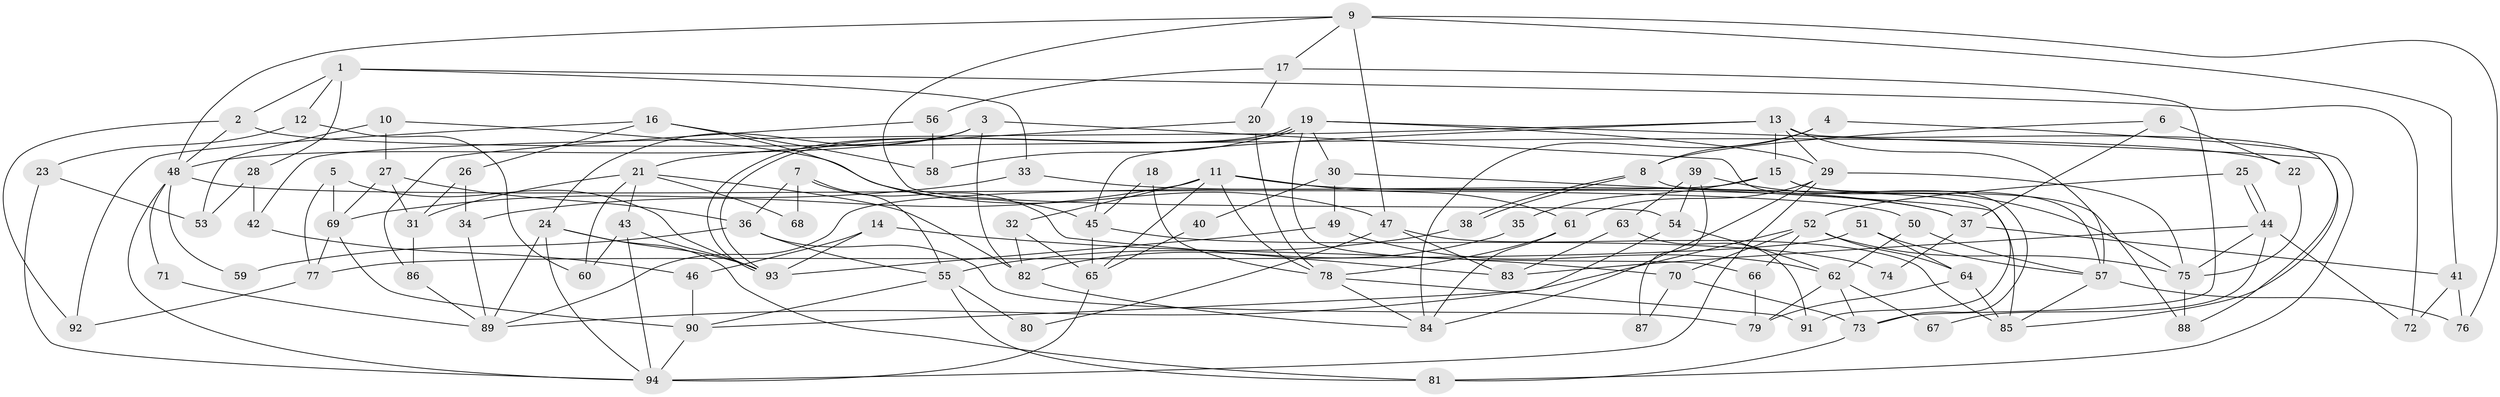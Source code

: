 // Generated by graph-tools (version 1.1) at 2025/50/03/09/25 03:50:02]
// undirected, 94 vertices, 188 edges
graph export_dot {
graph [start="1"]
  node [color=gray90,style=filled];
  1;
  2;
  3;
  4;
  5;
  6;
  7;
  8;
  9;
  10;
  11;
  12;
  13;
  14;
  15;
  16;
  17;
  18;
  19;
  20;
  21;
  22;
  23;
  24;
  25;
  26;
  27;
  28;
  29;
  30;
  31;
  32;
  33;
  34;
  35;
  36;
  37;
  38;
  39;
  40;
  41;
  42;
  43;
  44;
  45;
  46;
  47;
  48;
  49;
  50;
  51;
  52;
  53;
  54;
  55;
  56;
  57;
  58;
  59;
  60;
  61;
  62;
  63;
  64;
  65;
  66;
  67;
  68;
  69;
  70;
  71;
  72;
  73;
  74;
  75;
  76;
  77;
  78;
  79;
  80;
  81;
  82;
  83;
  84;
  85;
  86;
  87;
  88;
  89;
  90;
  91;
  92;
  93;
  94;
  1 -- 72;
  1 -- 33;
  1 -- 2;
  1 -- 12;
  1 -- 28;
  2 -- 48;
  2 -- 22;
  2 -- 92;
  3 -- 24;
  3 -- 48;
  3 -- 73;
  3 -- 82;
  4 -- 84;
  4 -- 81;
  4 -- 8;
  5 -- 93;
  5 -- 69;
  5 -- 77;
  6 -- 22;
  6 -- 8;
  6 -- 37;
  7 -- 55;
  7 -- 83;
  7 -- 36;
  7 -- 68;
  8 -- 38;
  8 -- 38;
  8 -- 91;
  9 -- 41;
  9 -- 54;
  9 -- 17;
  9 -- 47;
  9 -- 48;
  9 -- 76;
  10 -- 27;
  10 -- 47;
  10 -- 53;
  11 -- 61;
  11 -- 65;
  11 -- 32;
  11 -- 34;
  11 -- 37;
  11 -- 78;
  12 -- 60;
  12 -- 23;
  13 -- 29;
  13 -- 15;
  13 -- 42;
  13 -- 45;
  13 -- 57;
  13 -- 85;
  14 -- 46;
  14 -- 70;
  14 -- 93;
  15 -- 88;
  15 -- 89;
  15 -- 35;
  15 -- 57;
  16 -- 45;
  16 -- 58;
  16 -- 26;
  16 -- 92;
  17 -- 73;
  17 -- 20;
  17 -- 56;
  18 -- 78;
  18 -- 45;
  19 -- 29;
  19 -- 93;
  19 -- 93;
  19 -- 30;
  19 -- 58;
  19 -- 66;
  19 -- 88;
  20 -- 78;
  20 -- 21;
  21 -- 43;
  21 -- 31;
  21 -- 60;
  21 -- 68;
  21 -- 82;
  22 -- 75;
  23 -- 94;
  23 -- 53;
  24 -- 93;
  24 -- 81;
  24 -- 89;
  24 -- 94;
  25 -- 44;
  25 -- 44;
  25 -- 52;
  26 -- 34;
  26 -- 31;
  27 -- 69;
  27 -- 31;
  27 -- 36;
  28 -- 53;
  28 -- 42;
  29 -- 94;
  29 -- 84;
  29 -- 61;
  29 -- 75;
  30 -- 85;
  30 -- 40;
  30 -- 49;
  31 -- 86;
  32 -- 82;
  32 -- 65;
  33 -- 37;
  33 -- 69;
  34 -- 89;
  35 -- 82;
  36 -- 55;
  36 -- 59;
  36 -- 79;
  37 -- 41;
  37 -- 74;
  38 -- 55;
  39 -- 75;
  39 -- 63;
  39 -- 54;
  39 -- 87;
  40 -- 65;
  41 -- 76;
  41 -- 72;
  42 -- 46;
  43 -- 93;
  43 -- 94;
  43 -- 60;
  44 -- 75;
  44 -- 67;
  44 -- 72;
  44 -- 83;
  45 -- 65;
  45 -- 74;
  46 -- 90;
  47 -- 85;
  47 -- 80;
  47 -- 83;
  48 -- 50;
  48 -- 59;
  48 -- 71;
  48 -- 94;
  49 -- 93;
  49 -- 62;
  50 -- 57;
  50 -- 62;
  51 -- 77;
  51 -- 57;
  51 -- 64;
  52 -- 64;
  52 -- 66;
  52 -- 70;
  52 -- 75;
  52 -- 89;
  54 -- 62;
  54 -- 90;
  55 -- 90;
  55 -- 80;
  55 -- 81;
  56 -- 86;
  56 -- 58;
  57 -- 76;
  57 -- 85;
  61 -- 78;
  61 -- 84;
  62 -- 79;
  62 -- 67;
  62 -- 73;
  63 -- 91;
  63 -- 83;
  64 -- 85;
  64 -- 79;
  65 -- 94;
  66 -- 79;
  69 -- 90;
  69 -- 77;
  70 -- 73;
  70 -- 87;
  71 -- 89;
  73 -- 81;
  75 -- 88;
  77 -- 92;
  78 -- 84;
  78 -- 91;
  82 -- 84;
  86 -- 89;
  90 -- 94;
}
